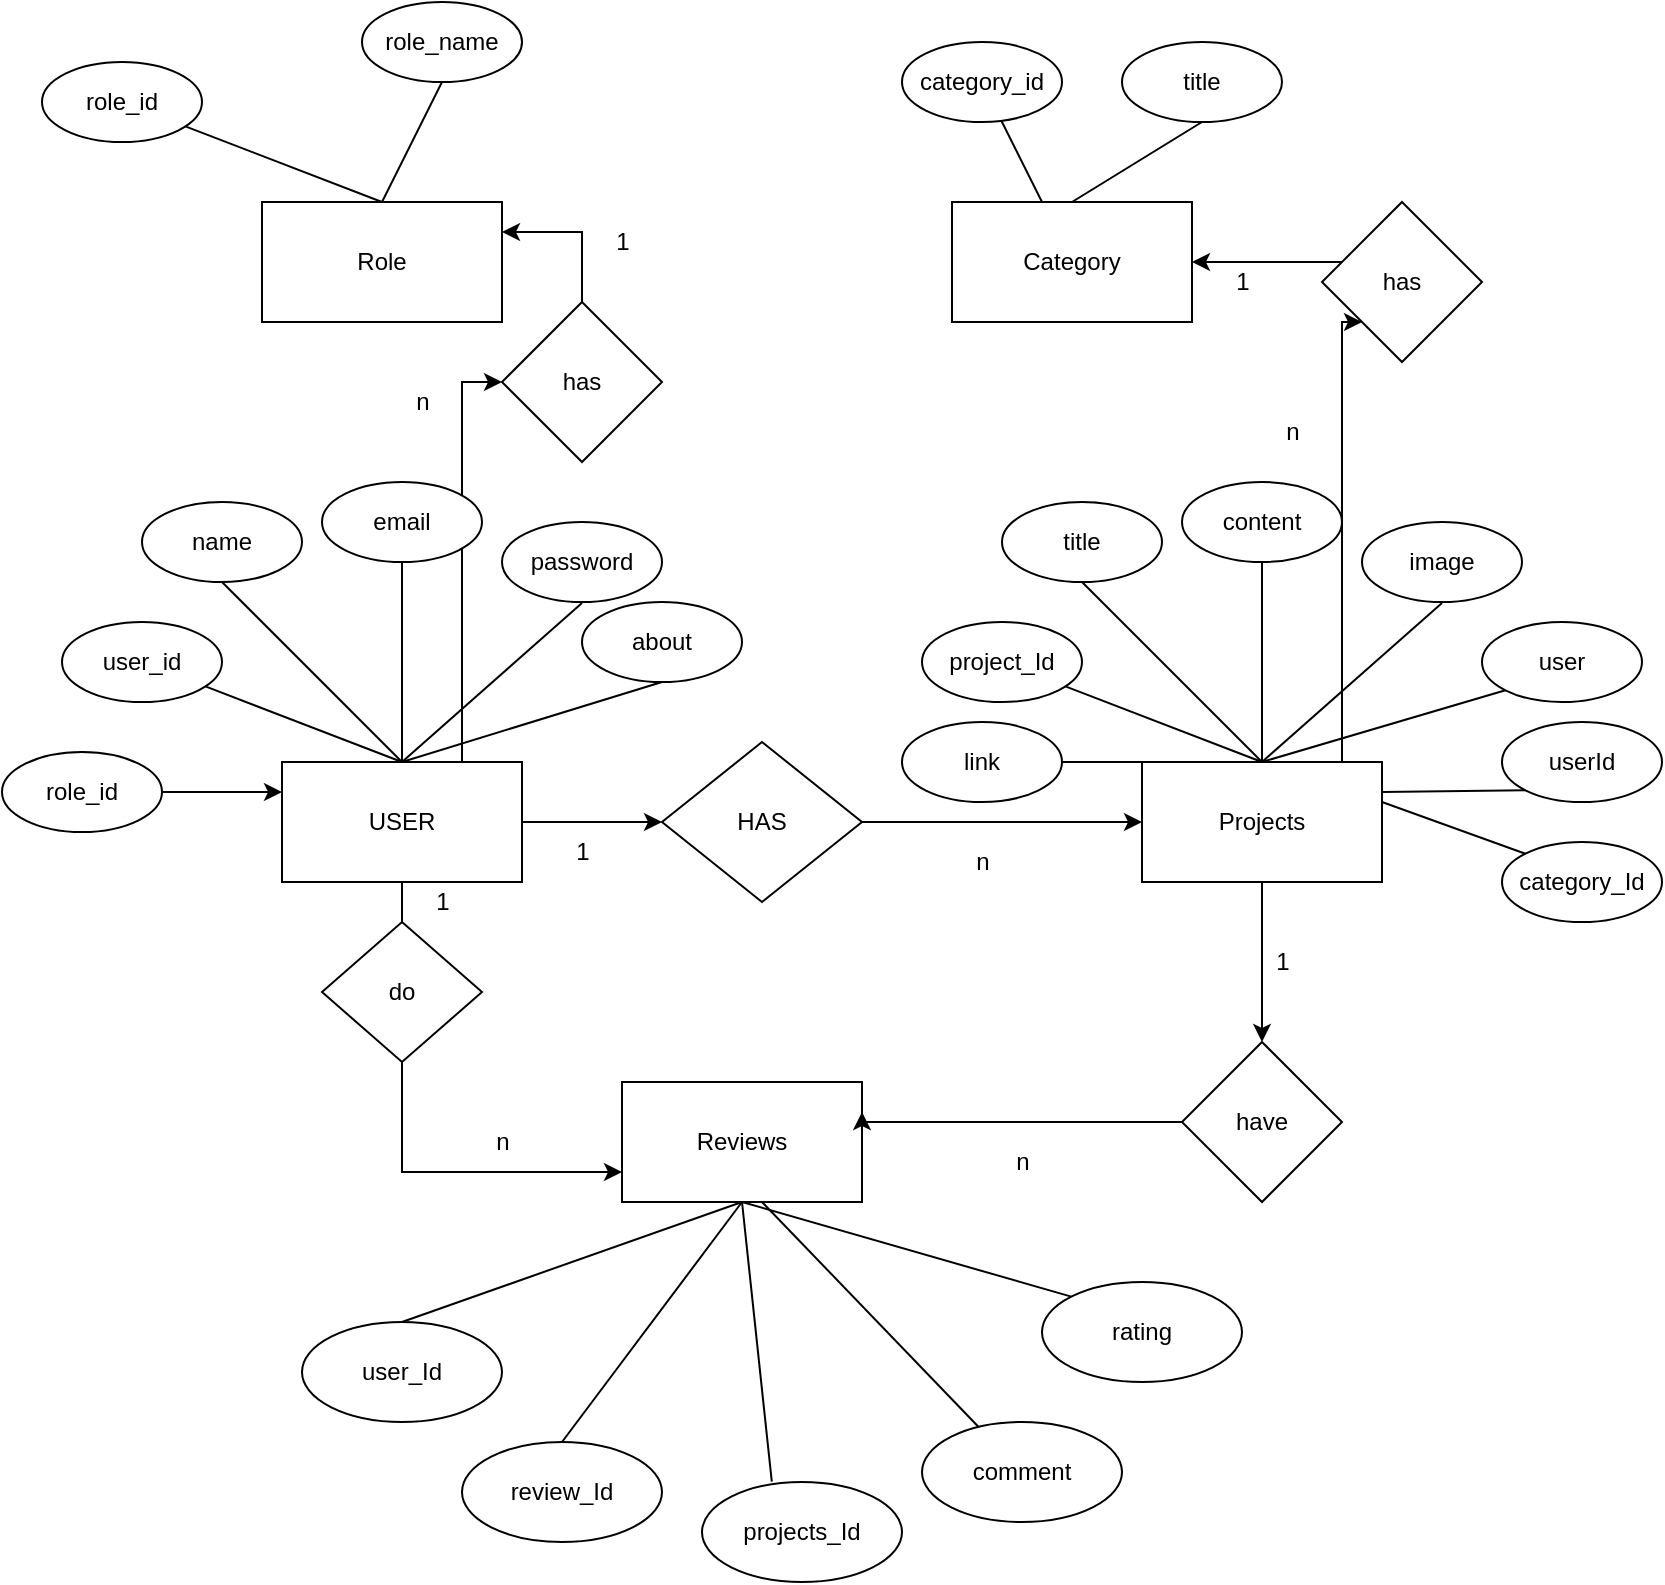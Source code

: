 <mxfile version="21.1.1" type="device">
  <diagram name="Page-1" id="YSYk6A9YmnmbdsZ1ag3W">
    <mxGraphModel dx="1500" dy="819" grid="1" gridSize="10" guides="1" tooltips="1" connect="1" arrows="1" fold="1" page="1" pageScale="1" pageWidth="850" pageHeight="1100" math="0" shadow="0">
      <root>
        <mxCell id="0" />
        <mxCell id="1" parent="0" />
        <mxCell id="bXXJLFTMjLQ-r3qT2jGw-58" style="edgeStyle=orthogonalEdgeStyle;rounded=0;orthogonalLoop=1;jettySize=auto;html=1;exitX=1;exitY=0.5;exitDx=0;exitDy=0;" edge="1" parent="1" source="bXXJLFTMjLQ-r3qT2jGw-1" target="bXXJLFTMjLQ-r3qT2jGw-59">
          <mxGeometry relative="1" as="geometry">
            <mxPoint x="380" y="590" as="targetPoint" />
          </mxGeometry>
        </mxCell>
        <mxCell id="bXXJLFTMjLQ-r3qT2jGw-69" style="edgeStyle=orthogonalEdgeStyle;rounded=0;orthogonalLoop=1;jettySize=auto;html=1;" edge="1" parent="1" source="bXXJLFTMjLQ-r3qT2jGw-1">
          <mxGeometry relative="1" as="geometry">
            <mxPoint x="210" y="670" as="targetPoint" />
          </mxGeometry>
        </mxCell>
        <mxCell id="bXXJLFTMjLQ-r3qT2jGw-86" style="edgeStyle=orthogonalEdgeStyle;rounded=0;orthogonalLoop=1;jettySize=auto;html=1;exitX=0.75;exitY=0;exitDx=0;exitDy=0;entryX=0;entryY=0.5;entryDx=0;entryDy=0;" edge="1" parent="1" source="bXXJLFTMjLQ-r3qT2jGw-1" target="bXXJLFTMjLQ-r3qT2jGw-87">
          <mxGeometry relative="1" as="geometry">
            <mxPoint x="240" y="370" as="targetPoint" />
          </mxGeometry>
        </mxCell>
        <mxCell id="bXXJLFTMjLQ-r3qT2jGw-1" value="USER" style="rounded=0;whiteSpace=wrap;html=1;" vertex="1" parent="1">
          <mxGeometry x="150" y="560" width="120" height="60" as="geometry" />
        </mxCell>
        <mxCell id="bXXJLFTMjLQ-r3qT2jGw-2" value="name" style="ellipse;whiteSpace=wrap;html=1;" vertex="1" parent="1">
          <mxGeometry x="80" y="430" width="80" height="40" as="geometry" />
        </mxCell>
        <mxCell id="bXXJLFTMjLQ-r3qT2jGw-3" value="email" style="ellipse;whiteSpace=wrap;html=1;" vertex="1" parent="1">
          <mxGeometry x="170" y="420" width="80" height="40" as="geometry" />
        </mxCell>
        <mxCell id="bXXJLFTMjLQ-r3qT2jGw-4" value="password" style="ellipse;whiteSpace=wrap;html=1;" vertex="1" parent="1">
          <mxGeometry x="260" y="440" width="80" height="40" as="geometry" />
        </mxCell>
        <mxCell id="bXXJLFTMjLQ-r3qT2jGw-5" value="user_id" style="ellipse;whiteSpace=wrap;html=1;" vertex="1" parent="1">
          <mxGeometry x="40" y="490" width="80" height="40" as="geometry" />
        </mxCell>
        <mxCell id="bXXJLFTMjLQ-r3qT2jGw-6" value="about" style="ellipse;whiteSpace=wrap;html=1;" vertex="1" parent="1">
          <mxGeometry x="300" y="480" width="80" height="40" as="geometry" />
        </mxCell>
        <mxCell id="bXXJLFTMjLQ-r3qT2jGw-13" value="" style="endArrow=none;html=1;rounded=0;exitX=0.5;exitY=0;exitDx=0;exitDy=0;entryX=0.5;entryY=1;entryDx=0;entryDy=0;" edge="1" parent="1" source="bXXJLFTMjLQ-r3qT2jGw-1" target="bXXJLFTMjLQ-r3qT2jGw-6">
          <mxGeometry width="50" height="50" relative="1" as="geometry">
            <mxPoint x="310" y="570" as="sourcePoint" />
            <mxPoint x="360" y="520" as="targetPoint" />
          </mxGeometry>
        </mxCell>
        <mxCell id="bXXJLFTMjLQ-r3qT2jGw-14" value="" style="endArrow=none;html=1;rounded=0;exitX=0.5;exitY=0;exitDx=0;exitDy=0;entryX=0.5;entryY=1;entryDx=0;entryDy=0;" edge="1" parent="1" source="bXXJLFTMjLQ-r3qT2jGw-1">
          <mxGeometry width="50" height="50" relative="1" as="geometry">
            <mxPoint x="204" y="519.5" as="sourcePoint" />
            <mxPoint x="300" y="480.5" as="targetPoint" />
          </mxGeometry>
        </mxCell>
        <mxCell id="bXXJLFTMjLQ-r3qT2jGw-15" value="" style="endArrow=none;html=1;rounded=0;entryX=0.5;entryY=1;entryDx=0;entryDy=0;" edge="1" parent="1" target="bXXJLFTMjLQ-r3qT2jGw-3">
          <mxGeometry width="50" height="50" relative="1" as="geometry">
            <mxPoint x="210" y="560" as="sourcePoint" />
            <mxPoint x="215" y="460" as="targetPoint" />
          </mxGeometry>
        </mxCell>
        <mxCell id="bXXJLFTMjLQ-r3qT2jGw-17" value="" style="endArrow=none;html=1;rounded=0;" edge="1" parent="1" target="bXXJLFTMjLQ-r3qT2jGw-5">
          <mxGeometry width="50" height="50" relative="1" as="geometry">
            <mxPoint x="210" y="560" as="sourcePoint" />
            <mxPoint x="220" y="470" as="targetPoint" />
          </mxGeometry>
        </mxCell>
        <mxCell id="bXXJLFTMjLQ-r3qT2jGw-18" value="" style="endArrow=none;html=1;rounded=0;entryX=0.5;entryY=1;entryDx=0;entryDy=0;exitX=0.5;exitY=0;exitDx=0;exitDy=0;" edge="1" parent="1" source="bXXJLFTMjLQ-r3qT2jGw-1" target="bXXJLFTMjLQ-r3qT2jGw-2">
          <mxGeometry width="50" height="50" relative="1" as="geometry">
            <mxPoint x="120" y="560" as="sourcePoint" />
            <mxPoint x="120" y="460" as="targetPoint" />
          </mxGeometry>
        </mxCell>
        <mxCell id="bXXJLFTMjLQ-r3qT2jGw-64" style="edgeStyle=orthogonalEdgeStyle;rounded=0;orthogonalLoop=1;jettySize=auto;html=1;exitX=0.5;exitY=1;exitDx=0;exitDy=0;entryX=0.5;entryY=0;entryDx=0;entryDy=0;" edge="1" parent="1" source="bXXJLFTMjLQ-r3qT2jGw-19" target="bXXJLFTMjLQ-r3qT2jGw-65">
          <mxGeometry relative="1" as="geometry">
            <mxPoint x="640.294" y="730.0" as="targetPoint" />
          </mxGeometry>
        </mxCell>
        <mxCell id="bXXJLFTMjLQ-r3qT2jGw-100" style="edgeStyle=orthogonalEdgeStyle;rounded=0;orthogonalLoop=1;jettySize=auto;html=1;exitX=0.75;exitY=0;exitDx=0;exitDy=0;entryX=0;entryY=1;entryDx=0;entryDy=0;" edge="1" parent="1" source="bXXJLFTMjLQ-r3qT2jGw-19" target="bXXJLFTMjLQ-r3qT2jGw-93">
          <mxGeometry relative="1" as="geometry">
            <Array as="points">
              <mxPoint x="680" y="560" />
              <mxPoint x="680" y="340" />
            </Array>
          </mxGeometry>
        </mxCell>
        <mxCell id="bXXJLFTMjLQ-r3qT2jGw-19" value="Projects" style="rounded=0;whiteSpace=wrap;html=1;" vertex="1" parent="1">
          <mxGeometry x="580" y="560" width="120" height="60" as="geometry" />
        </mxCell>
        <mxCell id="bXXJLFTMjLQ-r3qT2jGw-20" value="title" style="ellipse;whiteSpace=wrap;html=1;" vertex="1" parent="1">
          <mxGeometry x="510" y="430" width="80" height="40" as="geometry" />
        </mxCell>
        <mxCell id="bXXJLFTMjLQ-r3qT2jGw-21" value="content" style="ellipse;whiteSpace=wrap;html=1;" vertex="1" parent="1">
          <mxGeometry x="600" y="420" width="80" height="40" as="geometry" />
        </mxCell>
        <mxCell id="bXXJLFTMjLQ-r3qT2jGw-22" value="image" style="ellipse;whiteSpace=wrap;html=1;" vertex="1" parent="1">
          <mxGeometry x="690" y="440" width="80" height="40" as="geometry" />
        </mxCell>
        <mxCell id="bXXJLFTMjLQ-r3qT2jGw-23" value="project_Id" style="ellipse;whiteSpace=wrap;html=1;" vertex="1" parent="1">
          <mxGeometry x="470" y="490" width="80" height="40" as="geometry" />
        </mxCell>
        <mxCell id="bXXJLFTMjLQ-r3qT2jGw-24" value="user" style="ellipse;whiteSpace=wrap;html=1;" vertex="1" parent="1">
          <mxGeometry x="750" y="490" width="80" height="40" as="geometry" />
        </mxCell>
        <mxCell id="bXXJLFTMjLQ-r3qT2jGw-25" value="" style="endArrow=none;html=1;rounded=0;exitX=0.5;exitY=0;exitDx=0;exitDy=0;entryX=0;entryY=1;entryDx=0;entryDy=0;" edge="1" source="bXXJLFTMjLQ-r3qT2jGw-19" target="bXXJLFTMjLQ-r3qT2jGw-24" parent="1">
          <mxGeometry width="50" height="50" relative="1" as="geometry">
            <mxPoint x="740" y="570" as="sourcePoint" />
            <mxPoint x="790" y="520" as="targetPoint" />
          </mxGeometry>
        </mxCell>
        <mxCell id="bXXJLFTMjLQ-r3qT2jGw-26" value="" style="endArrow=none;html=1;rounded=0;exitX=0.5;exitY=0;exitDx=0;exitDy=0;entryX=0.5;entryY=1;entryDx=0;entryDy=0;" edge="1" source="bXXJLFTMjLQ-r3qT2jGw-19" parent="1">
          <mxGeometry width="50" height="50" relative="1" as="geometry">
            <mxPoint x="634" y="519.5" as="sourcePoint" />
            <mxPoint x="730" y="480.5" as="targetPoint" />
          </mxGeometry>
        </mxCell>
        <mxCell id="bXXJLFTMjLQ-r3qT2jGw-27" value="" style="endArrow=none;html=1;rounded=0;entryX=0.5;entryY=1;entryDx=0;entryDy=0;" edge="1" target="bXXJLFTMjLQ-r3qT2jGw-21" parent="1">
          <mxGeometry width="50" height="50" relative="1" as="geometry">
            <mxPoint x="640" y="560" as="sourcePoint" />
            <mxPoint x="645" y="460" as="targetPoint" />
          </mxGeometry>
        </mxCell>
        <mxCell id="bXXJLFTMjLQ-r3qT2jGw-28" value="" style="endArrow=none;html=1;rounded=0;" edge="1" target="bXXJLFTMjLQ-r3qT2jGw-23" parent="1">
          <mxGeometry width="50" height="50" relative="1" as="geometry">
            <mxPoint x="640" y="560" as="sourcePoint" />
            <mxPoint x="650" y="470" as="targetPoint" />
          </mxGeometry>
        </mxCell>
        <mxCell id="bXXJLFTMjLQ-r3qT2jGw-29" value="" style="endArrow=none;html=1;rounded=0;entryX=0.5;entryY=1;entryDx=0;entryDy=0;exitX=0.5;exitY=0;exitDx=0;exitDy=0;" edge="1" source="bXXJLFTMjLQ-r3qT2jGw-19" target="bXXJLFTMjLQ-r3qT2jGw-20" parent="1">
          <mxGeometry width="50" height="50" relative="1" as="geometry">
            <mxPoint x="550" y="560" as="sourcePoint" />
            <mxPoint x="550" y="460" as="targetPoint" />
          </mxGeometry>
        </mxCell>
        <mxCell id="bXXJLFTMjLQ-r3qT2jGw-30" value="userId" style="ellipse;whiteSpace=wrap;html=1;" vertex="1" parent="1">
          <mxGeometry x="760" y="540" width="80" height="40" as="geometry" />
        </mxCell>
        <mxCell id="bXXJLFTMjLQ-r3qT2jGw-31" value="category_Id" style="ellipse;whiteSpace=wrap;html=1;" vertex="1" parent="1">
          <mxGeometry x="760" y="600" width="80" height="40" as="geometry" />
        </mxCell>
        <mxCell id="bXXJLFTMjLQ-r3qT2jGw-32" value="" style="endArrow=none;html=1;rounded=0;entryX=0;entryY=0;entryDx=0;entryDy=0;" edge="1" parent="1" target="bXXJLFTMjLQ-r3qT2jGw-31">
          <mxGeometry width="50" height="50" relative="1" as="geometry">
            <mxPoint x="700" y="580" as="sourcePoint" />
            <mxPoint x="772" y="534" as="targetPoint" />
          </mxGeometry>
        </mxCell>
        <mxCell id="bXXJLFTMjLQ-r3qT2jGw-33" value="" style="endArrow=none;html=1;rounded=0;entryX=0;entryY=1;entryDx=0;entryDy=0;exitX=1;exitY=0.25;exitDx=0;exitDy=0;" edge="1" parent="1" source="bXXJLFTMjLQ-r3qT2jGw-19" target="bXXJLFTMjLQ-r3qT2jGw-30">
          <mxGeometry width="50" height="50" relative="1" as="geometry">
            <mxPoint x="660" y="580" as="sourcePoint" />
            <mxPoint x="782" y="544" as="targetPoint" />
          </mxGeometry>
        </mxCell>
        <mxCell id="bXXJLFTMjLQ-r3qT2jGw-34" value="" style="endArrow=none;html=1;rounded=0;" edge="1" target="bXXJLFTMjLQ-r3qT2jGw-35" parent="1">
          <mxGeometry width="50" height="50" relative="1" as="geometry">
            <mxPoint x="640" y="560" as="sourcePoint" />
            <mxPoint x="590" y="510" as="targetPoint" />
          </mxGeometry>
        </mxCell>
        <mxCell id="bXXJLFTMjLQ-r3qT2jGw-35" value="link" style="ellipse;whiteSpace=wrap;html=1;" vertex="1" parent="1">
          <mxGeometry x="460" y="540" width="80" height="40" as="geometry" />
        </mxCell>
        <mxCell id="bXXJLFTMjLQ-r3qT2jGw-36" value="Role" style="rounded=0;whiteSpace=wrap;html=1;" vertex="1" parent="1">
          <mxGeometry x="140" y="280" width="120" height="60" as="geometry" />
        </mxCell>
        <mxCell id="bXXJLFTMjLQ-r3qT2jGw-37" value="role_name" style="ellipse;whiteSpace=wrap;html=1;" vertex="1" parent="1">
          <mxGeometry x="190" y="180" width="80" height="40" as="geometry" />
        </mxCell>
        <mxCell id="bXXJLFTMjLQ-r3qT2jGw-40" value="role_id" style="ellipse;whiteSpace=wrap;html=1;" vertex="1" parent="1">
          <mxGeometry x="30" y="210" width="80" height="40" as="geometry" />
        </mxCell>
        <mxCell id="bXXJLFTMjLQ-r3qT2jGw-45" value="" style="endArrow=none;html=1;rounded=0;" edge="1" target="bXXJLFTMjLQ-r3qT2jGw-40" parent="1">
          <mxGeometry width="50" height="50" relative="1" as="geometry">
            <mxPoint x="200" y="280" as="sourcePoint" />
            <mxPoint x="210" y="190" as="targetPoint" />
          </mxGeometry>
        </mxCell>
        <mxCell id="bXXJLFTMjLQ-r3qT2jGw-46" value="" style="endArrow=none;html=1;rounded=0;entryX=0.5;entryY=1;entryDx=0;entryDy=0;exitX=0.5;exitY=0;exitDx=0;exitDy=0;" edge="1" source="bXXJLFTMjLQ-r3qT2jGw-36" target="bXXJLFTMjLQ-r3qT2jGw-37" parent="1">
          <mxGeometry width="50" height="50" relative="1" as="geometry">
            <mxPoint x="110" y="280" as="sourcePoint" />
            <mxPoint x="110" y="180" as="targetPoint" />
          </mxGeometry>
        </mxCell>
        <mxCell id="bXXJLFTMjLQ-r3qT2jGw-48" value="title" style="ellipse;whiteSpace=wrap;html=1;" vertex="1" parent="1">
          <mxGeometry x="570" y="200" width="80" height="40" as="geometry" />
        </mxCell>
        <mxCell id="bXXJLFTMjLQ-r3qT2jGw-51" value="category_id" style="ellipse;whiteSpace=wrap;html=1;" vertex="1" parent="1">
          <mxGeometry x="460" y="200" width="80" height="40" as="geometry" />
        </mxCell>
        <mxCell id="bXXJLFTMjLQ-r3qT2jGw-56" value="" style="endArrow=none;html=1;rounded=0;" edge="1" target="bXXJLFTMjLQ-r3qT2jGw-51" parent="1" source="bXXJLFTMjLQ-r3qT2jGw-47">
          <mxGeometry width="50" height="50" relative="1" as="geometry">
            <mxPoint x="660" y="290" as="sourcePoint" />
            <mxPoint x="670" y="200" as="targetPoint" />
          </mxGeometry>
        </mxCell>
        <mxCell id="bXXJLFTMjLQ-r3qT2jGw-57" value="" style="endArrow=none;html=1;rounded=0;entryX=0.5;entryY=1;entryDx=0;entryDy=0;exitX=0.5;exitY=0;exitDx=0;exitDy=0;" edge="1" source="bXXJLFTMjLQ-r3qT2jGw-47" target="bXXJLFTMjLQ-r3qT2jGw-48" parent="1">
          <mxGeometry width="50" height="50" relative="1" as="geometry">
            <mxPoint x="570" y="290" as="sourcePoint" />
            <mxPoint x="570" y="190" as="targetPoint" />
          </mxGeometry>
        </mxCell>
        <mxCell id="bXXJLFTMjLQ-r3qT2jGw-60" style="edgeStyle=orthogonalEdgeStyle;rounded=0;orthogonalLoop=1;jettySize=auto;html=1;entryX=0;entryY=0.5;entryDx=0;entryDy=0;" edge="1" parent="1" source="bXXJLFTMjLQ-r3qT2jGw-59" target="bXXJLFTMjLQ-r3qT2jGw-19">
          <mxGeometry relative="1" as="geometry" />
        </mxCell>
        <mxCell id="bXXJLFTMjLQ-r3qT2jGw-59" value="HAS" style="rhombus;whiteSpace=wrap;html=1;" vertex="1" parent="1">
          <mxGeometry x="340" y="550" width="100" height="80" as="geometry" />
        </mxCell>
        <mxCell id="bXXJLFTMjLQ-r3qT2jGw-61" value="1" style="text;html=1;align=center;verticalAlign=middle;resizable=0;points=[];autosize=1;strokeColor=none;fillColor=none;" vertex="1" parent="1">
          <mxGeometry x="285" y="590" width="30" height="30" as="geometry" />
        </mxCell>
        <mxCell id="bXXJLFTMjLQ-r3qT2jGw-62" value="n" style="text;html=1;align=center;verticalAlign=middle;resizable=0;points=[];autosize=1;strokeColor=none;fillColor=none;" vertex="1" parent="1">
          <mxGeometry x="485" y="595" width="30" height="30" as="geometry" />
        </mxCell>
        <mxCell id="bXXJLFTMjLQ-r3qT2jGw-63" value="Reviews" style="whiteSpace=wrap;html=1;" vertex="1" parent="1">
          <mxGeometry x="320" y="720" width="120" height="60" as="geometry" />
        </mxCell>
        <mxCell id="bXXJLFTMjLQ-r3qT2jGw-66" style="edgeStyle=orthogonalEdgeStyle;rounded=0;orthogonalLoop=1;jettySize=auto;html=1;entryX=1;entryY=0.25;entryDx=0;entryDy=0;" edge="1" parent="1" source="bXXJLFTMjLQ-r3qT2jGw-65" target="bXXJLFTMjLQ-r3qT2jGw-63">
          <mxGeometry relative="1" as="geometry">
            <Array as="points">
              <mxPoint x="440" y="740" />
            </Array>
          </mxGeometry>
        </mxCell>
        <mxCell id="bXXJLFTMjLQ-r3qT2jGw-65" value="have" style="rhombus;whiteSpace=wrap;html=1;" vertex="1" parent="1">
          <mxGeometry x="600" y="700" width="80" height="80" as="geometry" />
        </mxCell>
        <mxCell id="bXXJLFTMjLQ-r3qT2jGw-67" value="1" style="text;html=1;align=center;verticalAlign=middle;resizable=0;points=[];autosize=1;strokeColor=none;fillColor=none;" vertex="1" parent="1">
          <mxGeometry x="635" y="645" width="30" height="30" as="geometry" />
        </mxCell>
        <mxCell id="bXXJLFTMjLQ-r3qT2jGw-68" value="n" style="text;html=1;align=center;verticalAlign=middle;resizable=0;points=[];autosize=1;strokeColor=none;fillColor=none;" vertex="1" parent="1">
          <mxGeometry x="505" y="745" width="30" height="30" as="geometry" />
        </mxCell>
        <mxCell id="bXXJLFTMjLQ-r3qT2jGw-71" style="edgeStyle=orthogonalEdgeStyle;rounded=0;orthogonalLoop=1;jettySize=auto;html=1;entryX=0;entryY=0.75;entryDx=0;entryDy=0;" edge="1" parent="1" source="bXXJLFTMjLQ-r3qT2jGw-70" target="bXXJLFTMjLQ-r3qT2jGw-63">
          <mxGeometry relative="1" as="geometry">
            <Array as="points">
              <mxPoint x="210" y="765" />
            </Array>
          </mxGeometry>
        </mxCell>
        <mxCell id="bXXJLFTMjLQ-r3qT2jGw-70" value="do" style="rhombus;whiteSpace=wrap;html=1;" vertex="1" parent="1">
          <mxGeometry x="170" y="640" width="80" height="70" as="geometry" />
        </mxCell>
        <mxCell id="bXXJLFTMjLQ-r3qT2jGw-72" value="1" style="text;html=1;align=center;verticalAlign=middle;resizable=0;points=[];autosize=1;strokeColor=none;fillColor=none;" vertex="1" parent="1">
          <mxGeometry x="215" y="615" width="30" height="30" as="geometry" />
        </mxCell>
        <mxCell id="bXXJLFTMjLQ-r3qT2jGw-73" value="n" style="text;html=1;align=center;verticalAlign=middle;resizable=0;points=[];autosize=1;strokeColor=none;fillColor=none;" vertex="1" parent="1">
          <mxGeometry x="245" y="735" width="30" height="30" as="geometry" />
        </mxCell>
        <mxCell id="bXXJLFTMjLQ-r3qT2jGw-75" value="user_Id" style="ellipse;whiteSpace=wrap;html=1;" vertex="1" parent="1">
          <mxGeometry x="160" y="840" width="100" height="50" as="geometry" />
        </mxCell>
        <mxCell id="bXXJLFTMjLQ-r3qT2jGw-76" value="review_Id" style="ellipse;whiteSpace=wrap;html=1;" vertex="1" parent="1">
          <mxGeometry x="240" y="900" width="100" height="50" as="geometry" />
        </mxCell>
        <mxCell id="bXXJLFTMjLQ-r3qT2jGw-77" value="projects_Id" style="ellipse;whiteSpace=wrap;html=1;" vertex="1" parent="1">
          <mxGeometry x="360" y="920" width="100" height="50" as="geometry" />
        </mxCell>
        <mxCell id="bXXJLFTMjLQ-r3qT2jGw-78" value="comment" style="ellipse;whiteSpace=wrap;html=1;" vertex="1" parent="1">
          <mxGeometry x="470" y="890" width="100" height="50" as="geometry" />
        </mxCell>
        <mxCell id="bXXJLFTMjLQ-r3qT2jGw-79" value="rating" style="ellipse;whiteSpace=wrap;html=1;" vertex="1" parent="1">
          <mxGeometry x="530" y="820" width="100" height="50" as="geometry" />
        </mxCell>
        <mxCell id="bXXJLFTMjLQ-r3qT2jGw-80" value="" style="endArrow=none;html=1;rounded=0;entryX=0.5;entryY=1;entryDx=0;entryDy=0;exitX=0.349;exitY=-0.003;exitDx=0;exitDy=0;exitPerimeter=0;" edge="1" parent="1" source="bXXJLFTMjLQ-r3qT2jGw-77" target="bXXJLFTMjLQ-r3qT2jGw-63">
          <mxGeometry width="50" height="50" relative="1" as="geometry">
            <mxPoint x="370" y="880" as="sourcePoint" />
            <mxPoint x="370" y="780" as="targetPoint" />
            <Array as="points" />
          </mxGeometry>
        </mxCell>
        <mxCell id="bXXJLFTMjLQ-r3qT2jGw-82" value="" style="endArrow=none;html=1;rounded=0;entryX=0.5;entryY=1;entryDx=0;entryDy=0;exitX=0.5;exitY=0;exitDx=0;exitDy=0;" edge="1" parent="1" source="bXXJLFTMjLQ-r3qT2jGw-76" target="bXXJLFTMjLQ-r3qT2jGw-63">
          <mxGeometry width="50" height="50" relative="1" as="geometry">
            <mxPoint x="415" y="940" as="sourcePoint" />
            <mxPoint x="400" y="800" as="targetPoint" />
            <Array as="points" />
          </mxGeometry>
        </mxCell>
        <mxCell id="bXXJLFTMjLQ-r3qT2jGw-83" value="" style="endArrow=none;html=1;rounded=0;" edge="1" parent="1" source="bXXJLFTMjLQ-r3qT2jGw-78">
          <mxGeometry width="50" height="50" relative="1" as="geometry">
            <mxPoint x="425" y="950" as="sourcePoint" />
            <mxPoint x="390" y="780" as="targetPoint" />
            <Array as="points" />
          </mxGeometry>
        </mxCell>
        <mxCell id="bXXJLFTMjLQ-r3qT2jGw-84" value="" style="endArrow=none;html=1;rounded=0;entryX=0.5;entryY=1;entryDx=0;entryDy=0;exitX=0;exitY=0;exitDx=0;exitDy=0;" edge="1" parent="1" source="bXXJLFTMjLQ-r3qT2jGw-79" target="bXXJLFTMjLQ-r3qT2jGw-63">
          <mxGeometry width="50" height="50" relative="1" as="geometry">
            <mxPoint x="435" y="960" as="sourcePoint" />
            <mxPoint x="420" y="820" as="targetPoint" />
            <Array as="points" />
          </mxGeometry>
        </mxCell>
        <mxCell id="bXXJLFTMjLQ-r3qT2jGw-85" value="" style="endArrow=none;html=1;rounded=0;exitX=0.5;exitY=0;exitDx=0;exitDy=0;" edge="1" parent="1" source="bXXJLFTMjLQ-r3qT2jGw-75">
          <mxGeometry width="50" height="50" relative="1" as="geometry">
            <mxPoint x="445" y="970" as="sourcePoint" />
            <mxPoint x="380" y="780" as="targetPoint" />
            <Array as="points" />
          </mxGeometry>
        </mxCell>
        <mxCell id="bXXJLFTMjLQ-r3qT2jGw-88" style="edgeStyle=orthogonalEdgeStyle;rounded=0;orthogonalLoop=1;jettySize=auto;html=1;entryX=1;entryY=0.25;entryDx=0;entryDy=0;" edge="1" parent="1" source="bXXJLFTMjLQ-r3qT2jGw-87" target="bXXJLFTMjLQ-r3qT2jGw-36">
          <mxGeometry relative="1" as="geometry" />
        </mxCell>
        <mxCell id="bXXJLFTMjLQ-r3qT2jGw-87" value="has" style="rhombus;whiteSpace=wrap;html=1;" vertex="1" parent="1">
          <mxGeometry x="260" y="330" width="80" height="80" as="geometry" />
        </mxCell>
        <mxCell id="bXXJLFTMjLQ-r3qT2jGw-89" value="n" style="text;html=1;align=center;verticalAlign=middle;resizable=0;points=[];autosize=1;strokeColor=none;fillColor=none;" vertex="1" parent="1">
          <mxGeometry x="205" y="365" width="30" height="30" as="geometry" />
        </mxCell>
        <mxCell id="bXXJLFTMjLQ-r3qT2jGw-90" value="1" style="text;html=1;align=center;verticalAlign=middle;resizable=0;points=[];autosize=1;strokeColor=none;fillColor=none;" vertex="1" parent="1">
          <mxGeometry x="305" y="285" width="30" height="30" as="geometry" />
        </mxCell>
        <mxCell id="bXXJLFTMjLQ-r3qT2jGw-92" style="edgeStyle=orthogonalEdgeStyle;rounded=0;orthogonalLoop=1;jettySize=auto;html=1;entryX=0;entryY=0.25;entryDx=0;entryDy=0;" edge="1" parent="1" source="bXXJLFTMjLQ-r3qT2jGw-91" target="bXXJLFTMjLQ-r3qT2jGw-1">
          <mxGeometry relative="1" as="geometry" />
        </mxCell>
        <mxCell id="bXXJLFTMjLQ-r3qT2jGw-91" value="role_id" style="ellipse;whiteSpace=wrap;html=1;" vertex="1" parent="1">
          <mxGeometry x="10" y="555" width="80" height="40" as="geometry" />
        </mxCell>
        <mxCell id="bXXJLFTMjLQ-r3qT2jGw-97" style="edgeStyle=orthogonalEdgeStyle;rounded=0;orthogonalLoop=1;jettySize=auto;html=1;exitX=0.5;exitY=0;exitDx=0;exitDy=0;" edge="1" parent="1" source="bXXJLFTMjLQ-r3qT2jGw-93" target="bXXJLFTMjLQ-r3qT2jGw-47">
          <mxGeometry relative="1" as="geometry">
            <Array as="points">
              <mxPoint x="700" y="340" />
              <mxPoint x="700" y="310" />
            </Array>
          </mxGeometry>
        </mxCell>
        <mxCell id="bXXJLFTMjLQ-r3qT2jGw-93" value="has" style="rhombus;whiteSpace=wrap;html=1;" vertex="1" parent="1">
          <mxGeometry x="670" y="280" width="80" height="80" as="geometry" />
        </mxCell>
        <mxCell id="bXXJLFTMjLQ-r3qT2jGw-95" value="n" style="text;html=1;align=center;verticalAlign=middle;resizable=0;points=[];autosize=1;strokeColor=none;fillColor=none;" vertex="1" parent="1">
          <mxGeometry x="640" y="380" width="30" height="30" as="geometry" />
        </mxCell>
        <mxCell id="bXXJLFTMjLQ-r3qT2jGw-47" value="Category" style="rounded=0;whiteSpace=wrap;html=1;" vertex="1" parent="1">
          <mxGeometry x="485" y="280" width="120" height="60" as="geometry" />
        </mxCell>
        <mxCell id="bXXJLFTMjLQ-r3qT2jGw-98" value="1" style="text;html=1;align=center;verticalAlign=middle;resizable=0;points=[];autosize=1;strokeColor=none;fillColor=none;" vertex="1" parent="1">
          <mxGeometry x="615" y="305" width="30" height="30" as="geometry" />
        </mxCell>
      </root>
    </mxGraphModel>
  </diagram>
</mxfile>
